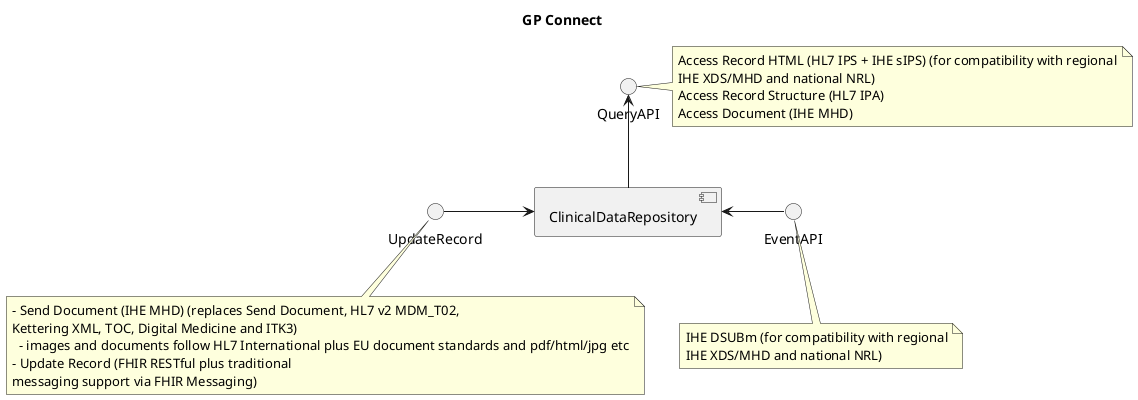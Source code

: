@startuml

title GP Connect

component ClinicalDataRepository

interface QueryAPI
interface UpdateRecord
interface EventAPI

QueryAPI <-d- ClinicalDataRepository
UpdateRecord -r-> ClinicalDataRepository
EventAPI -l-> ClinicalDataRepository

note right of QueryAPI
Access Record HTML (HL7 IPS + IHE sIPS) (for compatibility with regional
IHE XDS/MHD and national NRL)
Access Record Structure (HL7 IPA)
Access Document (IHE MHD)
end note

note bottom of EventAPI
IHE DSUBm (for compatibility with regional
IHE XDS/MHD and national NRL)
end note

note bottom of UpdateRecord
- Send Document (IHE MHD) (replaces Send Document, HL7 v2 MDM_T02,
Kettering XML, TOC, Digital Medicine and ITK3)
  - images and documents follow HL7 International plus EU document standards and pdf/html/jpg etc
- Update Record (FHIR RESTful plus traditional
messaging support via FHIR Messaging)
end note

@enduml
